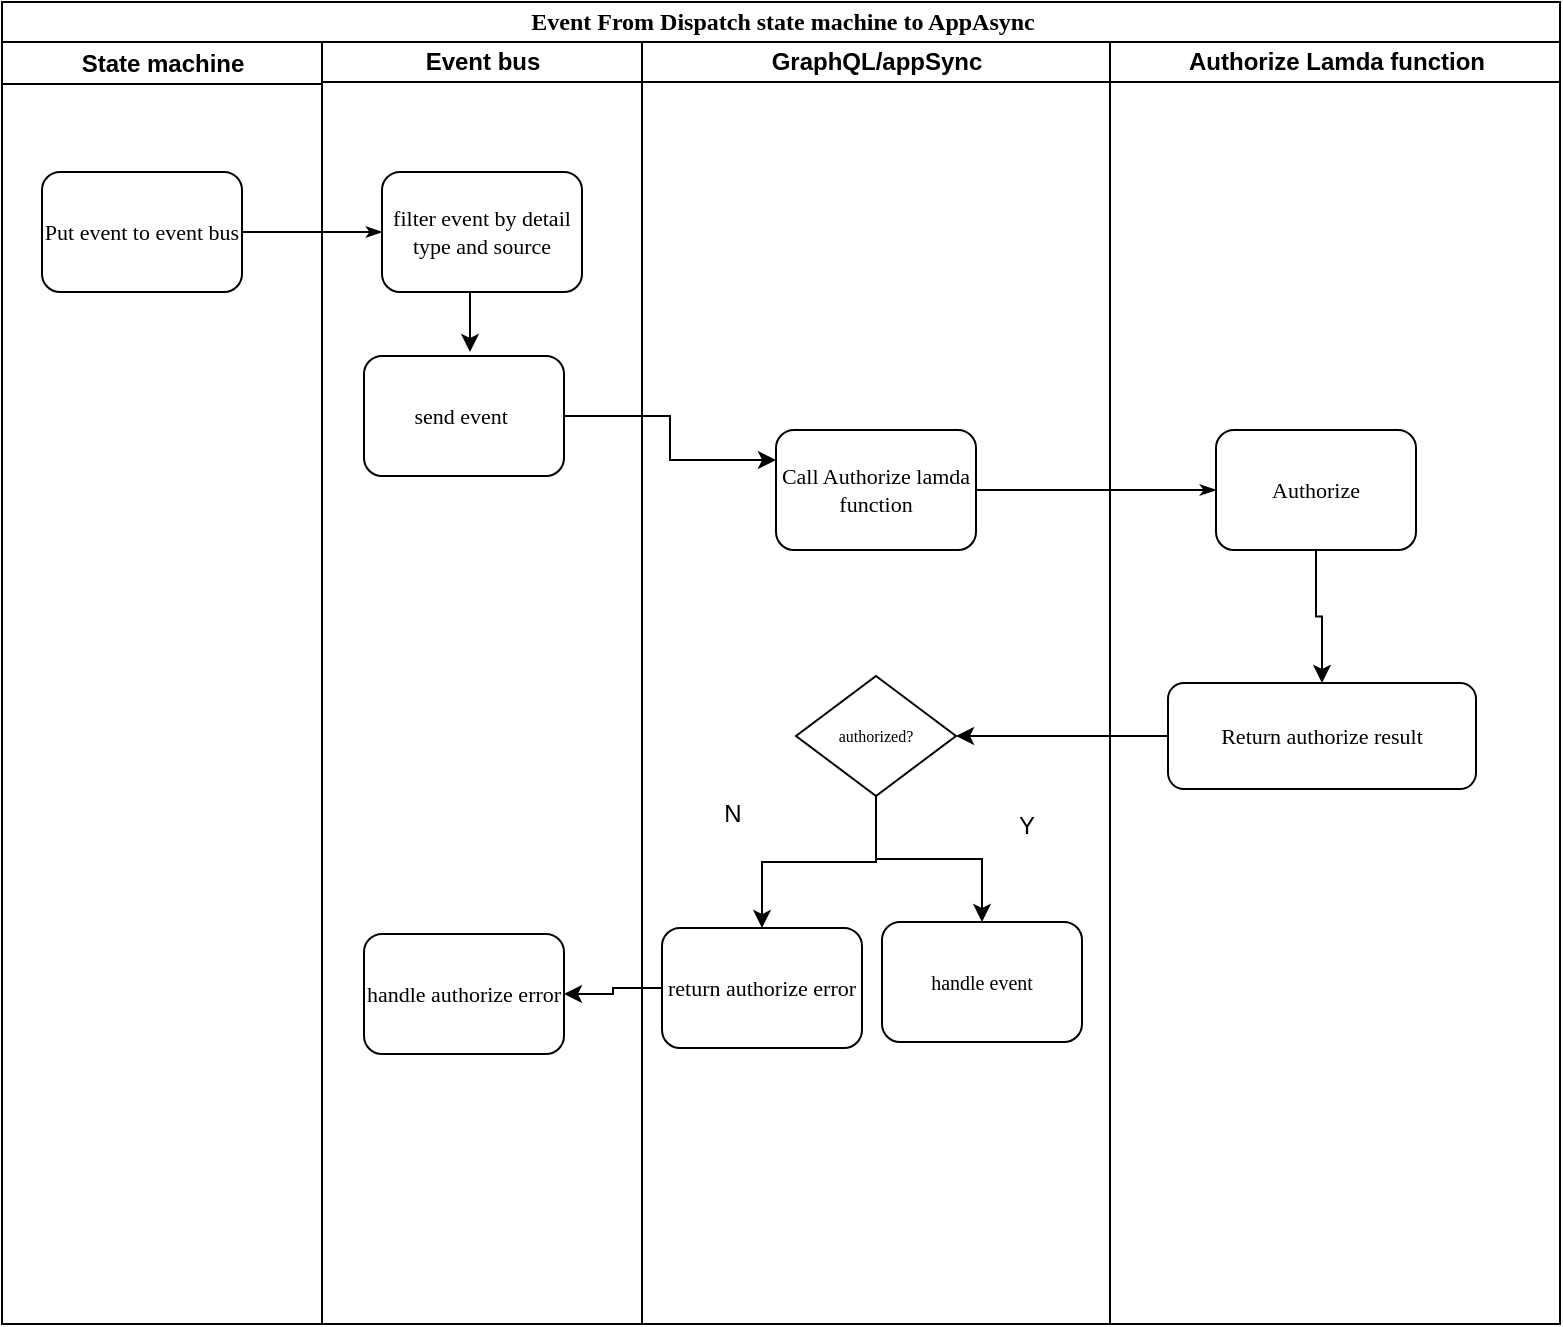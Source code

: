 <mxfile version="22.1.3" type="github">
  <diagram name="Page-1" id="74e2e168-ea6b-b213-b513-2b3c1d86103e">
    <mxGraphModel dx="1050" dy="581" grid="0" gridSize="10" guides="1" tooltips="1" connect="1" arrows="1" fold="1" page="1" pageScale="1" pageWidth="1100" pageHeight="850" background="none" math="0" shadow="0">
      <root>
        <mxCell id="0" />
        <mxCell id="1" parent="0" />
        <mxCell id="77e6c97f196da883-1" value="&lt;font style=&quot;font-size: 12px;&quot;&gt;Event From Dispatch state machine to AppAsync&lt;/font&gt;" style="swimlane;html=1;childLayout=stackLayout;startSize=20;rounded=0;shadow=0;labelBackgroundColor=none;strokeWidth=1;fontFamily=Verdana;fontSize=8;align=center;" parent="1" vertex="1">
          <mxGeometry x="90" y="42" width="779" height="661" as="geometry" />
        </mxCell>
        <mxCell id="77e6c97f196da883-2" value="State machine" style="swimlane;html=1;startSize=21;" parent="77e6c97f196da883-1" vertex="1">
          <mxGeometry y="20" width="160" height="641" as="geometry" />
        </mxCell>
        <mxCell id="77e6c97f196da883-8" value="&lt;font style=&quot;font-size: 11px;&quot;&gt;Put event to event bus&lt;/font&gt;" style="rounded=1;whiteSpace=wrap;html=1;shadow=0;labelBackgroundColor=none;strokeWidth=1;fontFamily=Verdana;fontSize=8;align=center;" parent="77e6c97f196da883-2" vertex="1">
          <mxGeometry x="20" y="65" width="100" height="60" as="geometry" />
        </mxCell>
        <mxCell id="77e6c97f196da883-26" style="edgeStyle=orthogonalEdgeStyle;rounded=1;html=1;labelBackgroundColor=none;startArrow=none;startFill=0;startSize=5;endArrow=classicThin;endFill=1;endSize=5;jettySize=auto;orthogonalLoop=1;strokeWidth=1;fontFamily=Verdana;fontSize=8" parent="77e6c97f196da883-1" source="77e6c97f196da883-8" target="77e6c97f196da883-11" edge="1">
          <mxGeometry relative="1" as="geometry" />
        </mxCell>
        <mxCell id="77e6c97f196da883-3" value="Event bus" style="swimlane;html=1;startSize=20;" parent="77e6c97f196da883-1" vertex="1">
          <mxGeometry x="160" y="20" width="160" height="641" as="geometry" />
        </mxCell>
        <mxCell id="uNjCNpkvFwnkPZsFPd4E-3" style="edgeStyle=orthogonalEdgeStyle;rounded=0;orthogonalLoop=1;jettySize=auto;html=1;exitX=0.5;exitY=1;exitDx=0;exitDy=0;" parent="77e6c97f196da883-3" source="77e6c97f196da883-11" edge="1">
          <mxGeometry relative="1" as="geometry">
            <mxPoint x="74.0" y="155.0" as="targetPoint" />
          </mxGeometry>
        </mxCell>
        <mxCell id="77e6c97f196da883-11" value="&lt;font style=&quot;font-size: 11px;&quot;&gt;filter event by detail type and source&lt;/font&gt;" style="rounded=1;whiteSpace=wrap;html=1;shadow=0;labelBackgroundColor=none;strokeWidth=1;fontFamily=Verdana;fontSize=8;align=center;" parent="77e6c97f196da883-3" vertex="1">
          <mxGeometry x="30" y="65" width="100" height="60" as="geometry" />
        </mxCell>
        <mxCell id="uNjCNpkvFwnkPZsFPd4E-1" value="&lt;font style=&quot;font-size: 11px;&quot;&gt;send event&amp;nbsp;&lt;/font&gt;" style="rounded=1;whiteSpace=wrap;html=1;shadow=0;labelBackgroundColor=none;strokeWidth=1;fontFamily=Verdana;fontSize=8;align=center;" parent="77e6c97f196da883-3" vertex="1">
          <mxGeometry x="21" y="157" width="100" height="60" as="geometry" />
        </mxCell>
        <mxCell id="uNjCNpkvFwnkPZsFPd4E-11" value="&lt;font style=&quot;font-size: 11px;&quot;&gt;handle authorize error&lt;/font&gt;" style="rounded=1;whiteSpace=wrap;html=1;shadow=0;labelBackgroundColor=none;strokeWidth=1;fontFamily=Verdana;fontSize=8;align=center;" parent="77e6c97f196da883-3" vertex="1">
          <mxGeometry x="21" y="446" width="100" height="60" as="geometry" />
        </mxCell>
        <mxCell id="77e6c97f196da883-4" value="GraphQL/appSync" style="swimlane;html=1;startSize=20;" parent="77e6c97f196da883-1" vertex="1">
          <mxGeometry x="320" y="20" width="234" height="641" as="geometry" />
        </mxCell>
        <mxCell id="77e6c97f196da883-12" value="&lt;font style=&quot;font-size: 11px;&quot;&gt;Call Authorize lamda function&lt;/font&gt;" style="rounded=1;whiteSpace=wrap;html=1;shadow=0;labelBackgroundColor=none;strokeWidth=1;fontFamily=Verdana;fontSize=8;align=center;" parent="77e6c97f196da883-4" vertex="1">
          <mxGeometry x="67" y="194" width="100" height="60" as="geometry" />
        </mxCell>
        <mxCell id="53MZQAA7YfgG2Zlfjkk--9" style="edgeStyle=orthogonalEdgeStyle;rounded=0;orthogonalLoop=1;jettySize=auto;html=1;entryX=0.5;entryY=0;entryDx=0;entryDy=0;" parent="77e6c97f196da883-4" source="53MZQAA7YfgG2Zlfjkk--2" target="53MZQAA7YfgG2Zlfjkk--3" edge="1">
          <mxGeometry relative="1" as="geometry" />
        </mxCell>
        <mxCell id="uNjCNpkvFwnkPZsFPd4E-9" style="edgeStyle=orthogonalEdgeStyle;rounded=0;orthogonalLoop=1;jettySize=auto;html=1;" parent="77e6c97f196da883-4" source="53MZQAA7YfgG2Zlfjkk--2" target="uNjCNpkvFwnkPZsFPd4E-8" edge="1">
          <mxGeometry relative="1" as="geometry" />
        </mxCell>
        <mxCell id="53MZQAA7YfgG2Zlfjkk--2" value="authorized?" style="rhombus;whiteSpace=wrap;html=1;rounded=0;shadow=0;labelBackgroundColor=none;strokeWidth=1;fontFamily=Verdana;fontSize=8;align=center;" parent="77e6c97f196da883-4" vertex="1">
          <mxGeometry x="77" y="317" width="80" height="60" as="geometry" />
        </mxCell>
        <mxCell id="53MZQAA7YfgG2Zlfjkk--3" value="&lt;font style=&quot;font-size: 10px;&quot;&gt;handle event&lt;/font&gt;" style="rounded=1;whiteSpace=wrap;html=1;shadow=0;labelBackgroundColor=none;strokeWidth=1;fontFamily=Verdana;fontSize=8;align=center;" parent="77e6c97f196da883-4" vertex="1">
          <mxGeometry x="120" y="440" width="100" height="60" as="geometry" />
        </mxCell>
        <mxCell id="53MZQAA7YfgG2Zlfjkk--10" value="Y" style="text;html=1;align=center;verticalAlign=middle;resizable=0;points=[];autosize=1;strokeColor=none;fillColor=none;" parent="77e6c97f196da883-4" vertex="1">
          <mxGeometry x="177" y="377" width="30" height="30" as="geometry" />
        </mxCell>
        <mxCell id="uNjCNpkvFwnkPZsFPd4E-8" value="&lt;font style=&quot;font-size: 11px;&quot;&gt;return authorize error&lt;/font&gt;" style="rounded=1;whiteSpace=wrap;html=1;shadow=0;labelBackgroundColor=none;strokeWidth=1;fontFamily=Verdana;fontSize=8;align=center;" parent="77e6c97f196da883-4" vertex="1">
          <mxGeometry x="10" y="443" width="100" height="60" as="geometry" />
        </mxCell>
        <mxCell id="77e6c97f196da883-29" style="edgeStyle=orthogonalEdgeStyle;rounded=1;html=1;labelBackgroundColor=none;startArrow=none;startFill=0;startSize=5;endArrow=classicThin;endFill=1;endSize=5;jettySize=auto;orthogonalLoop=1;strokeWidth=1;fontFamily=Verdana;fontSize=8" parent="77e6c97f196da883-1" source="77e6c97f196da883-12" target="77e6c97f196da883-15" edge="1">
          <mxGeometry relative="1" as="geometry">
            <mxPoint x="400" y="260" as="targetPoint" />
          </mxGeometry>
        </mxCell>
        <mxCell id="uNjCNpkvFwnkPZsFPd4E-4" style="edgeStyle=orthogonalEdgeStyle;rounded=0;orthogonalLoop=1;jettySize=auto;html=1;exitX=1;exitY=0.5;exitDx=0;exitDy=0;entryX=0;entryY=0.25;entryDx=0;entryDy=0;" parent="77e6c97f196da883-1" source="uNjCNpkvFwnkPZsFPd4E-1" target="77e6c97f196da883-12" edge="1">
          <mxGeometry relative="1" as="geometry" />
        </mxCell>
        <mxCell id="uNjCNpkvFwnkPZsFPd4E-13" style="edgeStyle=orthogonalEdgeStyle;rounded=0;orthogonalLoop=1;jettySize=auto;html=1;entryX=1;entryY=0.5;entryDx=0;entryDy=0;" parent="77e6c97f196da883-1" source="uNjCNpkvFwnkPZsFPd4E-6" target="53MZQAA7YfgG2Zlfjkk--2" edge="1">
          <mxGeometry relative="1" as="geometry" />
        </mxCell>
        <mxCell id="77e6c97f196da883-5" value="Authorize Lamda function" style="swimlane;html=1;startSize=20;" parent="77e6c97f196da883-1" vertex="1">
          <mxGeometry x="554" y="20" width="225" height="641" as="geometry" />
        </mxCell>
        <mxCell id="uNjCNpkvFwnkPZsFPd4E-16" style="edgeStyle=orthogonalEdgeStyle;rounded=0;orthogonalLoop=1;jettySize=auto;html=1;entryX=0.5;entryY=0;entryDx=0;entryDy=0;" parent="77e6c97f196da883-5" source="77e6c97f196da883-15" target="uNjCNpkvFwnkPZsFPd4E-6" edge="1">
          <mxGeometry relative="1" as="geometry" />
        </mxCell>
        <mxCell id="77e6c97f196da883-15" value="&lt;font style=&quot;font-size: 11px;&quot;&gt;Authorize&lt;/font&gt;" style="rounded=1;whiteSpace=wrap;html=1;shadow=0;labelBackgroundColor=none;strokeWidth=1;fontFamily=Verdana;fontSize=8;align=center;" parent="77e6c97f196da883-5" vertex="1">
          <mxGeometry x="53" y="194" width="100" height="60" as="geometry" />
        </mxCell>
        <mxCell id="uNjCNpkvFwnkPZsFPd4E-6" value="&lt;font style=&quot;font-size: 11px;&quot;&gt;Return&amp;nbsp;authorize result&lt;/font&gt;" style="rounded=1;whiteSpace=wrap;html=1;shadow=0;labelBackgroundColor=none;strokeWidth=1;fontFamily=Verdana;fontSize=8;align=center;" parent="77e6c97f196da883-5" vertex="1">
          <mxGeometry x="29" y="320.5" width="154" height="53" as="geometry" />
        </mxCell>
        <mxCell id="uNjCNpkvFwnkPZsFPd4E-17" style="edgeStyle=orthogonalEdgeStyle;rounded=0;orthogonalLoop=1;jettySize=auto;html=1;entryX=1;entryY=0.5;entryDx=0;entryDy=0;" parent="77e6c97f196da883-1" source="uNjCNpkvFwnkPZsFPd4E-8" target="uNjCNpkvFwnkPZsFPd4E-11" edge="1">
          <mxGeometry relative="1" as="geometry" />
        </mxCell>
        <mxCell id="uNjCNpkvFwnkPZsFPd4E-10" value="N" style="text;html=1;align=center;verticalAlign=middle;resizable=0;points=[];autosize=1;strokeColor=none;fillColor=none;" parent="1" vertex="1">
          <mxGeometry x="441" y="435" width="27" height="26" as="geometry" />
        </mxCell>
      </root>
    </mxGraphModel>
  </diagram>
</mxfile>
